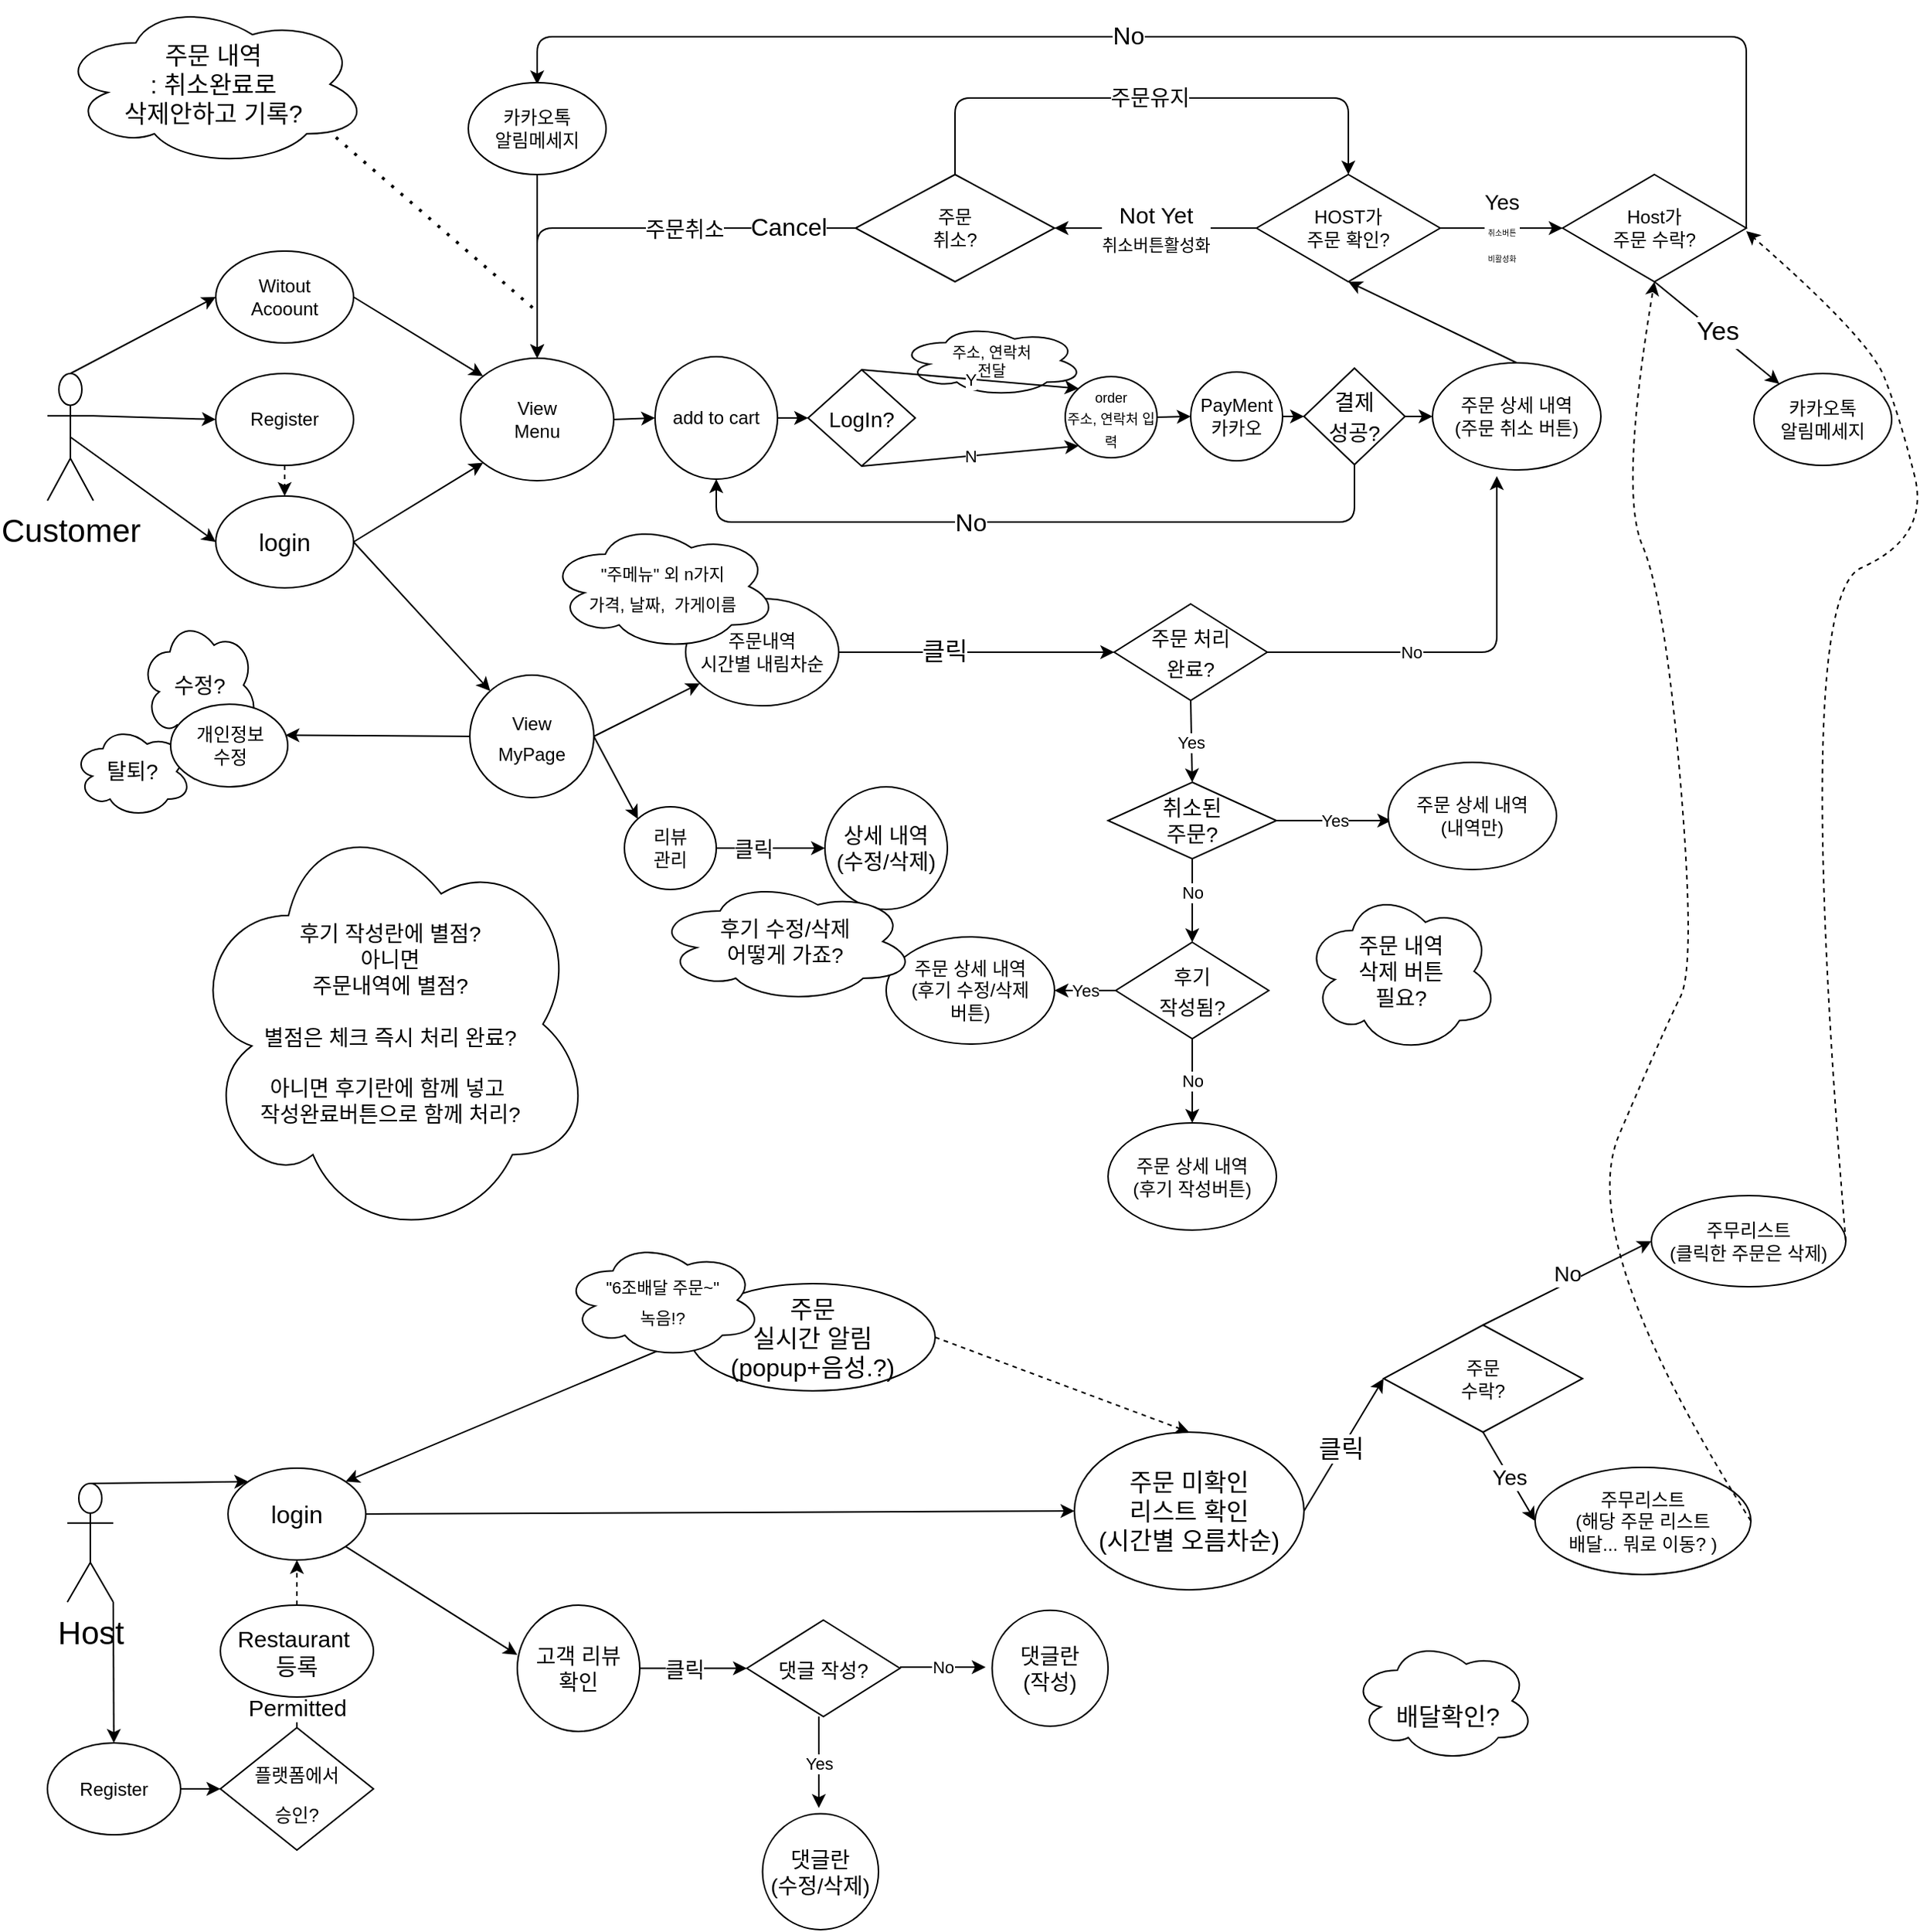 <mxfile version="13.6.2" type="github">
  <diagram id="C5RBs43oDa-KdzZeNtuy" name="Page-1">
    <mxGraphModel dx="4354" dy="1511" grid="1" gridSize="10" guides="1" tooltips="1" connect="1" arrows="1" fold="1" page="1" pageScale="1" pageWidth="827" pageHeight="1169" math="0" shadow="0">
      <root>
        <mxCell id="WIyWlLk6GJQsqaUBKTNV-0" />
        <mxCell id="WIyWlLk6GJQsqaUBKTNV-1" parent="WIyWlLk6GJQsqaUBKTNV-0" />
        <mxCell id="0xPtVrsPHyvr_ehAChtV-279" value="" style="ellipse;shape=cloud;whiteSpace=wrap;html=1;fontSize=14;" vertex="1" parent="WIyWlLk6GJQsqaUBKTNV-1">
          <mxGeometry x="-715" y="1080" width="120" height="80" as="geometry" />
        </mxCell>
        <mxCell id="0xPtVrsPHyvr_ehAChtV-256" value="후기 작성란에 별점?&lt;br&gt;아니면&lt;br&gt;&amp;nbsp;주문내역에&amp;nbsp;별점?&amp;nbsp;&lt;br&gt;&lt;br&gt;별점은 체크 즉시 처리 완료?&lt;br&gt;&lt;br&gt;아니면 후기란에 함께 넣고&amp;nbsp;&lt;br&gt;작성완료버튼으로 함께 처리?" style="ellipse;shape=cloud;whiteSpace=wrap;html=1;fontSize=14;" vertex="1" parent="WIyWlLk6GJQsqaUBKTNV-1">
          <mxGeometry x="-1476" y="536" width="266" height="284" as="geometry" />
        </mxCell>
        <mxCell id="0xPtVrsPHyvr_ehAChtV-255" value="&lt;font style=&quot;font-size: 14px&quot;&gt;수정?&lt;/font&gt;" style="ellipse;shape=cloud;whiteSpace=wrap;html=1;fontSize=10;" vertex="1" parent="WIyWlLk6GJQsqaUBKTNV-1">
          <mxGeometry x="-1506.25" y="413" width="77" height="87" as="geometry" />
        </mxCell>
        <mxCell id="0xPtVrsPHyvr_ehAChtV-254" value="&lt;font style=&quot;font-size: 14px&quot;&gt;탈퇴?&lt;/font&gt;" style="ellipse;shape=cloud;whiteSpace=wrap;html=1;fontSize=10;" vertex="1" parent="WIyWlLk6GJQsqaUBKTNV-1">
          <mxGeometry x="-1550" y="483" width="77" height="60" as="geometry" />
        </mxCell>
        <mxCell id="0xPtVrsPHyvr_ehAChtV-250" value="주소, 연락처&lt;br&gt;전달" style="ellipse;shape=cloud;whiteSpace=wrap;html=1;fontSize=10;" vertex="1" parent="WIyWlLk6GJQsqaUBKTNV-1">
          <mxGeometry x="-1010" y="221" width="120" height="47" as="geometry" />
        </mxCell>
        <mxCell id="0xPtVrsPHyvr_ehAChtV-33" value="&lt;font style=&quot;font-size: 12px&quot;&gt;View&lt;br&gt;Menu&lt;/font&gt;" style="ellipse;whiteSpace=wrap;html=1;" vertex="1" parent="WIyWlLk6GJQsqaUBKTNV-1">
          <mxGeometry x="-1297" y="243" width="100" height="80" as="geometry" />
        </mxCell>
        <mxCell id="0xPtVrsPHyvr_ehAChtV-4" value="&lt;font style=&quot;font-size: 21px&quot;&gt;Customer&lt;/font&gt;" style="shape=umlActor;verticalLabelPosition=bottom;verticalAlign=top;html=1;outlineConnect=0;" vertex="1" parent="WIyWlLk6GJQsqaUBKTNV-1">
          <mxGeometry x="-1567" y="253" width="30" height="83" as="geometry" />
        </mxCell>
        <mxCell id="0xPtVrsPHyvr_ehAChtV-17" value="Register" style="ellipse;whiteSpace=wrap;html=1;" vertex="1" parent="WIyWlLk6GJQsqaUBKTNV-1">
          <mxGeometry x="-1457" y="253" width="90" height="60" as="geometry" />
        </mxCell>
        <mxCell id="0xPtVrsPHyvr_ehAChtV-18" value="&lt;font size=&quot;3&quot;&gt;login&lt;/font&gt;" style="ellipse;whiteSpace=wrap;html=1;" vertex="1" parent="WIyWlLk6GJQsqaUBKTNV-1">
          <mxGeometry x="-1457" y="333" width="90" height="60" as="geometry" />
        </mxCell>
        <mxCell id="0xPtVrsPHyvr_ehAChtV-23" value="" style="endArrow=classic;html=1;exitX=1;exitY=0.333;exitDx=0;exitDy=0;exitPerimeter=0;entryX=0;entryY=0.5;entryDx=0;entryDy=0;" edge="1" parent="WIyWlLk6GJQsqaUBKTNV-1" source="0xPtVrsPHyvr_ehAChtV-4" target="0xPtVrsPHyvr_ehAChtV-17">
          <mxGeometry width="50" height="50" relative="1" as="geometry">
            <mxPoint x="-1537" y="253" as="sourcePoint" />
            <mxPoint x="-1527" y="253" as="targetPoint" />
          </mxGeometry>
        </mxCell>
        <mxCell id="0xPtVrsPHyvr_ehAChtV-28" value="" style="endArrow=classic;html=1;entryX=0;entryY=0.5;entryDx=0;entryDy=0;exitX=0.5;exitY=0.5;exitDx=0;exitDy=0;exitPerimeter=0;" edge="1" parent="WIyWlLk6GJQsqaUBKTNV-1" source="0xPtVrsPHyvr_ehAChtV-4" target="0xPtVrsPHyvr_ehAChtV-18">
          <mxGeometry width="50" height="50" relative="1" as="geometry">
            <mxPoint x="-1537" y="253" as="sourcePoint" />
            <mxPoint x="-1487" y="203" as="targetPoint" />
          </mxGeometry>
        </mxCell>
        <mxCell id="0xPtVrsPHyvr_ehAChtV-29" value="" style="endArrow=classic;html=1;entryX=0.5;entryY=0;entryDx=0;entryDy=0;exitX=0.5;exitY=1;exitDx=0;exitDy=0;dashed=1;" edge="1" parent="WIyWlLk6GJQsqaUBKTNV-1" source="0xPtVrsPHyvr_ehAChtV-17" target="0xPtVrsPHyvr_ehAChtV-18">
          <mxGeometry width="50" height="50" relative="1" as="geometry">
            <mxPoint x="-1497" y="303" as="sourcePoint" />
            <mxPoint x="-1447" y="253" as="targetPoint" />
          </mxGeometry>
        </mxCell>
        <mxCell id="0xPtVrsPHyvr_ehAChtV-31" value="" style="endArrow=classic;html=1;entryX=0;entryY=1;entryDx=0;entryDy=0;" edge="1" parent="WIyWlLk6GJQsqaUBKTNV-1" target="0xPtVrsPHyvr_ehAChtV-33">
          <mxGeometry width="50" height="50" relative="1" as="geometry">
            <mxPoint x="-1367" y="363" as="sourcePoint" />
            <mxPoint x="-1317" y="313" as="targetPoint" />
          </mxGeometry>
        </mxCell>
        <mxCell id="0xPtVrsPHyvr_ehAChtV-34" value="Witout&lt;br&gt;Acoount" style="ellipse;whiteSpace=wrap;html=1;" vertex="1" parent="WIyWlLk6GJQsqaUBKTNV-1">
          <mxGeometry x="-1457" y="173" width="90" height="60" as="geometry" />
        </mxCell>
        <mxCell id="0xPtVrsPHyvr_ehAChtV-35" value="" style="endArrow=classic;html=1;exitX=0.5;exitY=0;exitDx=0;exitDy=0;exitPerimeter=0;entryX=0;entryY=0.5;entryDx=0;entryDy=0;" edge="1" parent="WIyWlLk6GJQsqaUBKTNV-1" source="0xPtVrsPHyvr_ehAChtV-4" target="0xPtVrsPHyvr_ehAChtV-34">
          <mxGeometry width="50" height="50" relative="1" as="geometry">
            <mxPoint x="-1397" y="373" as="sourcePoint" />
            <mxPoint x="-1347" y="323" as="targetPoint" />
          </mxGeometry>
        </mxCell>
        <mxCell id="0xPtVrsPHyvr_ehAChtV-36" value="" style="endArrow=classic;html=1;exitX=1;exitY=0.5;exitDx=0;exitDy=0;entryX=0;entryY=0;entryDx=0;entryDy=0;" edge="1" parent="WIyWlLk6GJQsqaUBKTNV-1" source="0xPtVrsPHyvr_ehAChtV-34" target="0xPtVrsPHyvr_ehAChtV-33">
          <mxGeometry width="50" height="50" relative="1" as="geometry">
            <mxPoint x="-1357" y="213" as="sourcePoint" />
            <mxPoint x="-1307" y="163" as="targetPoint" />
          </mxGeometry>
        </mxCell>
        <mxCell id="0xPtVrsPHyvr_ehAChtV-39" value="add to cart" style="ellipse;whiteSpace=wrap;html=1;" vertex="1" parent="WIyWlLk6GJQsqaUBKTNV-1">
          <mxGeometry x="-1170" y="242" width="80" height="80" as="geometry" />
        </mxCell>
        <mxCell id="0xPtVrsPHyvr_ehAChtV-40" value="" style="endArrow=classic;html=1;entryX=0;entryY=0.5;entryDx=0;entryDy=0;" edge="1" parent="WIyWlLk6GJQsqaUBKTNV-1" target="0xPtVrsPHyvr_ehAChtV-41">
          <mxGeometry width="50" height="50" relative="1" as="geometry">
            <mxPoint x="-710" y="281" as="sourcePoint" />
            <mxPoint x="-657" y="286" as="targetPoint" />
          </mxGeometry>
        </mxCell>
        <mxCell id="0xPtVrsPHyvr_ehAChtV-41" value="주문 상세 내역&lt;br&gt;(주문 취소 버튼)" style="ellipse;whiteSpace=wrap;html=1;" vertex="1" parent="WIyWlLk6GJQsqaUBKTNV-1">
          <mxGeometry x="-662" y="246" width="110" height="70" as="geometry" />
        </mxCell>
        <mxCell id="0xPtVrsPHyvr_ehAChtV-43" value="HOST가&lt;br&gt;주문 확인?" style="rhombus;whiteSpace=wrap;html=1;" vertex="1" parent="WIyWlLk6GJQsqaUBKTNV-1">
          <mxGeometry x="-777" y="123" width="120" height="70" as="geometry" />
        </mxCell>
        <mxCell id="0xPtVrsPHyvr_ehAChtV-58" value="주문&lt;br&gt;취소?" style="rhombus;whiteSpace=wrap;html=1;" vertex="1" parent="WIyWlLk6GJQsqaUBKTNV-1">
          <mxGeometry x="-1039" y="123" width="130" height="70" as="geometry" />
        </mxCell>
        <mxCell id="0xPtVrsPHyvr_ehAChtV-60" value="" style="endArrow=classic;html=1;fontSize=15;entryX=0.5;entryY=0;entryDx=0;entryDy=0;edgeStyle=orthogonalEdgeStyle;exitX=0;exitY=0.5;exitDx=0;exitDy=0;" edge="1" parent="WIyWlLk6GJQsqaUBKTNV-1" source="0xPtVrsPHyvr_ehAChtV-58" target="0xPtVrsPHyvr_ehAChtV-33">
          <mxGeometry relative="1" as="geometry">
            <mxPoint x="-1047" y="158" as="sourcePoint" />
            <mxPoint x="-1167" y="320.32" as="targetPoint" />
            <Array as="points">
              <mxPoint x="-1247" y="158" />
            </Array>
          </mxGeometry>
        </mxCell>
        <mxCell id="0xPtVrsPHyvr_ehAChtV-61" value="&lt;font style=&quot;font-size: 14px&quot;&gt;주문취소&lt;/font&gt;" style="edgeLabel;resizable=0;html=1;align=center;verticalAlign=middle;fontSize=15;" connectable="0" vertex="1" parent="0xPtVrsPHyvr_ehAChtV-60">
          <mxGeometry relative="1" as="geometry">
            <mxPoint x="33.94" as="offset" />
          </mxGeometry>
        </mxCell>
        <mxCell id="0xPtVrsPHyvr_ehAChtV-146" value="Cancel" style="edgeLabel;html=1;align=center;verticalAlign=middle;resizable=0;points=[];fontSize=16;" vertex="1" connectable="0" parent="0xPtVrsPHyvr_ehAChtV-60">
          <mxGeometry x="-0.701" y="3" relative="1" as="geometry">
            <mxPoint y="-4" as="offset" />
          </mxGeometry>
        </mxCell>
        <mxCell id="0xPtVrsPHyvr_ehAChtV-70" value="Not Yet&lt;br&gt;&lt;font style=&quot;font-size: 11px&quot;&gt;취소버튼활성화&lt;/font&gt;" style="endArrow=classic;html=1;fontSize=15;exitX=0;exitY=0.5;exitDx=0;exitDy=0;" edge="1" parent="WIyWlLk6GJQsqaUBKTNV-1" source="0xPtVrsPHyvr_ehAChtV-43" target="0xPtVrsPHyvr_ehAChtV-58">
          <mxGeometry relative="1" as="geometry">
            <mxPoint x="-817" y="406" as="sourcePoint" />
            <mxPoint x="-717" y="406" as="targetPoint" />
          </mxGeometry>
        </mxCell>
        <mxCell id="0xPtVrsPHyvr_ehAChtV-73" value="Host&lt;br&gt;" style="shape=umlActor;verticalLabelPosition=bottom;verticalAlign=top;html=1;outlineConnect=0;fontSize=21;" vertex="1" parent="WIyWlLk6GJQsqaUBKTNV-1">
          <mxGeometry x="-1554" y="978" width="30" height="77.5" as="geometry" />
        </mxCell>
        <mxCell id="0xPtVrsPHyvr_ehAChtV-76" value="Register" style="ellipse;whiteSpace=wrap;html=1;" vertex="1" parent="WIyWlLk6GJQsqaUBKTNV-1">
          <mxGeometry x="-1567" y="1147.5" width="87" height="60" as="geometry" />
        </mxCell>
        <mxCell id="0xPtVrsPHyvr_ehAChtV-77" value="&lt;font size=&quot;3&quot;&gt;login&lt;/font&gt;" style="ellipse;whiteSpace=wrap;html=1;" vertex="1" parent="WIyWlLk6GJQsqaUBKTNV-1">
          <mxGeometry x="-1449" y="968" width="90" height="60" as="geometry" />
        </mxCell>
        <mxCell id="0xPtVrsPHyvr_ehAChtV-79" value="" style="endArrow=classic;html=1;fontSize=21;exitX=1;exitY=1;exitDx=0;exitDy=0;exitPerimeter=0;" edge="1" parent="WIyWlLk6GJQsqaUBKTNV-1" source="0xPtVrsPHyvr_ehAChtV-73" target="0xPtVrsPHyvr_ehAChtV-76">
          <mxGeometry width="50" height="50" relative="1" as="geometry">
            <mxPoint x="-1552" y="1047.5" as="sourcePoint" />
            <mxPoint x="-1464" y="930.5" as="targetPoint" />
          </mxGeometry>
        </mxCell>
        <mxCell id="0xPtVrsPHyvr_ehAChtV-82" value="&lt;font style=&quot;font-size: 12px&quot;&gt;플랫폼에서&lt;br&gt;승인?&lt;/font&gt;" style="rhombus;whiteSpace=wrap;html=1;fontSize=21;" vertex="1" parent="WIyWlLk6GJQsqaUBKTNV-1">
          <mxGeometry x="-1454" y="1137.5" width="100" height="80" as="geometry" />
        </mxCell>
        <mxCell id="0xPtVrsPHyvr_ehAChtV-83" value="" style="endArrow=classic;html=1;fontSize=21;exitX=1;exitY=0.5;exitDx=0;exitDy=0;entryX=0;entryY=0.5;entryDx=0;entryDy=0;" edge="1" parent="WIyWlLk6GJQsqaUBKTNV-1" source="0xPtVrsPHyvr_ehAChtV-76" target="0xPtVrsPHyvr_ehAChtV-82">
          <mxGeometry width="50" height="50" relative="1" as="geometry">
            <mxPoint x="-924" y="1150.5" as="sourcePoint" />
            <mxPoint x="-874" y="1100.5" as="targetPoint" />
          </mxGeometry>
        </mxCell>
        <mxCell id="0xPtVrsPHyvr_ehAChtV-89" value="" style="endArrow=classic;html=1;fontSize=21;exitX=0.5;exitY=0;exitDx=0;exitDy=0;entryX=0.5;entryY=1;entryDx=0;entryDy=0;" edge="1" parent="WIyWlLk6GJQsqaUBKTNV-1" source="0xPtVrsPHyvr_ehAChtV-82" target="0xPtVrsPHyvr_ehAChtV-91">
          <mxGeometry relative="1" as="geometry">
            <mxPoint x="-944" y="1120.5" as="sourcePoint" />
            <mxPoint x="-464" y="970.5" as="targetPoint" />
          </mxGeometry>
        </mxCell>
        <mxCell id="0xPtVrsPHyvr_ehAChtV-90" value="Permitted" style="edgeLabel;resizable=0;html=1;align=center;verticalAlign=middle;fontSize=15;" connectable="0" vertex="1" parent="0xPtVrsPHyvr_ehAChtV-89">
          <mxGeometry relative="1" as="geometry">
            <mxPoint y="-4" as="offset" />
          </mxGeometry>
        </mxCell>
        <mxCell id="0xPtVrsPHyvr_ehAChtV-91" value="Restaurant&amp;nbsp;&lt;br&gt;등록" style="ellipse;whiteSpace=wrap;html=1;fontSize=15;" vertex="1" parent="WIyWlLk6GJQsqaUBKTNV-1">
          <mxGeometry x="-1454" y="1057.5" width="100" height="60" as="geometry" />
        </mxCell>
        <mxCell id="0xPtVrsPHyvr_ehAChtV-92" value="" style="endArrow=classic;html=1;fontSize=15;exitX=0.5;exitY=0;exitDx=0;exitDy=0;exitPerimeter=0;entryX=0;entryY=0;entryDx=0;entryDy=0;" edge="1" parent="WIyWlLk6GJQsqaUBKTNV-1" source="0xPtVrsPHyvr_ehAChtV-73" target="0xPtVrsPHyvr_ehAChtV-77">
          <mxGeometry width="50" height="50" relative="1" as="geometry">
            <mxPoint x="-924" y="1130.5" as="sourcePoint" />
            <mxPoint x="-424" y="1085.5" as="targetPoint" />
          </mxGeometry>
        </mxCell>
        <mxCell id="0xPtVrsPHyvr_ehAChtV-97" value="" style="endArrow=classic;html=1;exitX=0.5;exitY=0;exitDx=0;exitDy=0;dashed=1;" edge="1" parent="WIyWlLk6GJQsqaUBKTNV-1" source="0xPtVrsPHyvr_ehAChtV-91" target="0xPtVrsPHyvr_ehAChtV-77">
          <mxGeometry width="50" height="50" relative="1" as="geometry">
            <mxPoint x="-1440" y="1070.5" as="sourcePoint" />
            <mxPoint x="-1440" y="1090.5" as="targetPoint" />
          </mxGeometry>
        </mxCell>
        <mxCell id="0xPtVrsPHyvr_ehAChtV-101" value="" style="endArrow=classic;html=1;exitX=0.5;exitY=0;exitDx=0;exitDy=0;entryX=0.5;entryY=1;entryDx=0;entryDy=0;" edge="1" parent="WIyWlLk6GJQsqaUBKTNV-1" source="0xPtVrsPHyvr_ehAChtV-41" target="0xPtVrsPHyvr_ehAChtV-43">
          <mxGeometry width="50" height="50" relative="1" as="geometry">
            <mxPoint x="-797.0" y="296" as="sourcePoint" />
            <mxPoint x="-757.0" y="296" as="targetPoint" />
          </mxGeometry>
        </mxCell>
        <mxCell id="0xPtVrsPHyvr_ehAChtV-104" value="" style="endArrow=classic;html=1;fontSize=15;exitX=1;exitY=0.5;exitDx=0;exitDy=0;entryX=0;entryY=0.5;entryDx=0;entryDy=0;" edge="1" parent="WIyWlLk6GJQsqaUBKTNV-1" source="0xPtVrsPHyvr_ehAChtV-33" target="0xPtVrsPHyvr_ehAChtV-39">
          <mxGeometry relative="1" as="geometry">
            <mxPoint x="-887" y="213" as="sourcePoint" />
            <mxPoint x="-1155" y="283" as="targetPoint" />
          </mxGeometry>
        </mxCell>
        <mxCell id="0xPtVrsPHyvr_ehAChtV-113" value="Yes&lt;br&gt;&lt;font style=&quot;font-size: 5px&quot;&gt;&lt;font style=&quot;font-size: 5px&quot;&gt;취소버튼 &lt;br&gt;비활성화&lt;/font&gt;&lt;/font&gt;" style="endArrow=classic;html=1;fontSize=14;exitX=1;exitY=0.5;exitDx=0;exitDy=0;entryX=0;entryY=0.5;entryDx=0;entryDy=0;" edge="1" parent="WIyWlLk6GJQsqaUBKTNV-1" source="0xPtVrsPHyvr_ehAChtV-43" target="0xPtVrsPHyvr_ehAChtV-115">
          <mxGeometry relative="1" as="geometry">
            <mxPoint x="-657" y="170" as="sourcePoint" />
            <mxPoint x="-577" y="170" as="targetPoint" />
            <Array as="points" />
            <mxPoint as="offset" />
          </mxGeometry>
        </mxCell>
        <mxCell id="0xPtVrsPHyvr_ehAChtV-115" value="Host가&lt;br&gt;주문 수락?" style="rhombus;whiteSpace=wrap;html=1;" vertex="1" parent="WIyWlLk6GJQsqaUBKTNV-1">
          <mxGeometry x="-577" y="123" width="120" height="70" as="geometry" />
        </mxCell>
        <mxCell id="0xPtVrsPHyvr_ehAChtV-116" value="" style="endArrow=classic;html=1;fontSize=15;edgeStyle=orthogonalEdgeStyle;entryX=0.5;entryY=0;entryDx=0;entryDy=0;exitX=0.5;exitY=0;exitDx=0;exitDy=0;" edge="1" parent="WIyWlLk6GJQsqaUBKTNV-1" source="0xPtVrsPHyvr_ehAChtV-58" target="0xPtVrsPHyvr_ehAChtV-43">
          <mxGeometry relative="1" as="geometry">
            <mxPoint x="-974" y="103" as="sourcePoint" />
            <mxPoint x="-817" y="53" as="targetPoint" />
            <Array as="points">
              <mxPoint x="-974" y="73" />
              <mxPoint x="-717" y="73" />
            </Array>
          </mxGeometry>
        </mxCell>
        <mxCell id="0xPtVrsPHyvr_ehAChtV-117" value="주문유지" style="edgeLabel;resizable=0;html=1;align=center;verticalAlign=middle;fontSize=14;" connectable="0" vertex="1" parent="0xPtVrsPHyvr_ehAChtV-116">
          <mxGeometry relative="1" as="geometry">
            <mxPoint x="-1.88" as="offset" />
          </mxGeometry>
        </mxCell>
        <mxCell id="0xPtVrsPHyvr_ehAChtV-123" value="" style="endArrow=classic;html=1;fontSize=14;exitX=0.5;exitY=1;exitDx=0;exitDy=0;" edge="1" parent="WIyWlLk6GJQsqaUBKTNV-1" source="0xPtVrsPHyvr_ehAChtV-115" target="0xPtVrsPHyvr_ehAChtV-125">
          <mxGeometry relative="1" as="geometry">
            <mxPoint x="-937" y="353" as="sourcePoint" />
            <mxPoint x="-517" y="273" as="targetPoint" />
          </mxGeometry>
        </mxCell>
        <mxCell id="0xPtVrsPHyvr_ehAChtV-124" value="Yes" style="edgeLabel;resizable=0;html=1;align=center;verticalAlign=middle;fontSize=17;" connectable="0" vertex="1" parent="0xPtVrsPHyvr_ehAChtV-123">
          <mxGeometry relative="1" as="geometry" />
        </mxCell>
        <mxCell id="0xPtVrsPHyvr_ehAChtV-125" value="카카오톡 &lt;br&gt;알림메세지" style="ellipse;whiteSpace=wrap;html=1;" vertex="1" parent="WIyWlLk6GJQsqaUBKTNV-1">
          <mxGeometry x="-452" y="253" width="90" height="60" as="geometry" />
        </mxCell>
        <mxCell id="0xPtVrsPHyvr_ehAChtV-127" value="" style="endArrow=classic;html=1;fontSize=14;exitX=1;exitY=0.5;exitDx=0;exitDy=0;edgeStyle=orthogonalEdgeStyle;" edge="1" parent="WIyWlLk6GJQsqaUBKTNV-1" source="0xPtVrsPHyvr_ehAChtV-115">
          <mxGeometry width="50" height="50" relative="1" as="geometry">
            <mxPoint x="-937" y="323" as="sourcePoint" />
            <mxPoint x="-1247.0" y="64.081" as="targetPoint" />
            <Array as="points">
              <mxPoint x="-457" y="33" />
              <mxPoint x="-1247" y="33" />
            </Array>
          </mxGeometry>
        </mxCell>
        <mxCell id="0xPtVrsPHyvr_ehAChtV-130" value="No" style="edgeLabel;html=1;align=center;verticalAlign=middle;resizable=0;points=[];fontSize=16;rotation=0;" vertex="1" connectable="0" parent="0xPtVrsPHyvr_ehAChtV-127">
          <mxGeometry x="-0.114" y="2" relative="1" as="geometry">
            <mxPoint x="-110.43" y="-3" as="offset" />
          </mxGeometry>
        </mxCell>
        <mxCell id="0xPtVrsPHyvr_ehAChtV-132" value="" style="endArrow=classic;html=1;fontSize=15;exitX=0.5;exitY=1;exitDx=0;exitDy=0;entryX=0.5;entryY=0;entryDx=0;entryDy=0;" edge="1" parent="WIyWlLk6GJQsqaUBKTNV-1" source="0xPtVrsPHyvr_ehAChtV-133" target="0xPtVrsPHyvr_ehAChtV-33">
          <mxGeometry width="50" height="50" relative="1" as="geometry">
            <mxPoint x="-1243.0" y="108.41" as="sourcePoint" />
            <mxPoint x="-957" y="403" as="targetPoint" />
          </mxGeometry>
        </mxCell>
        <mxCell id="0xPtVrsPHyvr_ehAChtV-133" value="카카오톡 &lt;br&gt;알림메세지" style="ellipse;whiteSpace=wrap;html=1;" vertex="1" parent="WIyWlLk6GJQsqaUBKTNV-1">
          <mxGeometry x="-1292" y="63" width="90" height="60" as="geometry" />
        </mxCell>
        <mxCell id="0xPtVrsPHyvr_ehAChtV-134" value="" style="endArrow=classic;html=1;fontSize=15;exitX=1;exitY=0.5;exitDx=0;exitDy=0;entryX=0;entryY=0.5;entryDx=0;entryDy=0;" edge="1" parent="WIyWlLk6GJQsqaUBKTNV-1" source="0xPtVrsPHyvr_ehAChtV-77" target="0xPtVrsPHyvr_ehAChtV-139">
          <mxGeometry width="50" height="50" relative="1" as="geometry">
            <mxPoint x="-934" y="900.5" as="sourcePoint" />
            <mxPoint x="-654" y="1017.5" as="targetPoint" />
          </mxGeometry>
        </mxCell>
        <mxCell id="0xPtVrsPHyvr_ehAChtV-137" value="" style="endArrow=classic;html=1;fontSize=16;exitX=1;exitY=1;exitDx=0;exitDy=0;" edge="1" parent="WIyWlLk6GJQsqaUBKTNV-1" source="0xPtVrsPHyvr_ehAChtV-77">
          <mxGeometry width="50" height="50" relative="1" as="geometry">
            <mxPoint x="-514" y="1097.5" as="sourcePoint" />
            <mxPoint x="-1260" y="1090" as="targetPoint" />
          </mxGeometry>
        </mxCell>
        <mxCell id="0xPtVrsPHyvr_ehAChtV-139" value="주문 미확인 &lt;br&gt;리스트 확인&lt;br&gt;(시간별 오름차순)" style="ellipse;whiteSpace=wrap;html=1;fontSize=16;" vertex="1" parent="WIyWlLk6GJQsqaUBKTNV-1">
          <mxGeometry x="-896" y="944.5" width="150" height="103" as="geometry" />
        </mxCell>
        <mxCell id="0xPtVrsPHyvr_ehAChtV-140" value="주문&lt;br&gt;실시간 알림&lt;br&gt;(popup+음성.?)" style="ellipse;whiteSpace=wrap;html=1;fontSize=16;" vertex="1" parent="WIyWlLk6GJQsqaUBKTNV-1">
          <mxGeometry x="-1147" y="847.5" width="160" height="70" as="geometry" />
        </mxCell>
        <mxCell id="0xPtVrsPHyvr_ehAChtV-141" value="" style="endArrow=classic;html=1;fontSize=16;exitX=0;exitY=0.5;exitDx=0;exitDy=0;entryX=1;entryY=0;entryDx=0;entryDy=0;" edge="1" parent="WIyWlLk6GJQsqaUBKTNV-1" source="0xPtVrsPHyvr_ehAChtV-140" target="0xPtVrsPHyvr_ehAChtV-77">
          <mxGeometry width="50" height="50" relative="1" as="geometry">
            <mxPoint x="-934" y="937.5" as="sourcePoint" />
            <mxPoint x="-884" y="887.5" as="targetPoint" />
          </mxGeometry>
        </mxCell>
        <mxCell id="0xPtVrsPHyvr_ehAChtV-144" value="" style="endArrow=classic;html=1;fontSize=16;entryX=0.5;entryY=0;entryDx=0;entryDy=0;exitX=1;exitY=0.5;exitDx=0;exitDy=0;dashed=1;" edge="1" parent="WIyWlLk6GJQsqaUBKTNV-1" source="0xPtVrsPHyvr_ehAChtV-140" target="0xPtVrsPHyvr_ehAChtV-139">
          <mxGeometry width="50" height="50" relative="1" as="geometry">
            <mxPoint x="-934" y="877.5" as="sourcePoint" />
            <mxPoint x="-884" y="827.5" as="targetPoint" />
          </mxGeometry>
        </mxCell>
        <mxCell id="0xPtVrsPHyvr_ehAChtV-160" value="주문&lt;br&gt;수락?" style="rhombus;whiteSpace=wrap;html=1;" vertex="1" parent="WIyWlLk6GJQsqaUBKTNV-1">
          <mxGeometry x="-694" y="874.5" width="130" height="70" as="geometry" />
        </mxCell>
        <mxCell id="0xPtVrsPHyvr_ehAChtV-161" value="" style="endArrow=classic;html=1;fontSize=16;exitX=1;exitY=0.5;exitDx=0;exitDy=0;entryX=0;entryY=0.5;entryDx=0;entryDy=0;" edge="1" parent="WIyWlLk6GJQsqaUBKTNV-1" source="0xPtVrsPHyvr_ehAChtV-139" target="0xPtVrsPHyvr_ehAChtV-160">
          <mxGeometry width="50" height="50" relative="1" as="geometry">
            <mxPoint x="-944" y="757.5" as="sourcePoint" />
            <mxPoint x="-894" y="707.5" as="targetPoint" />
          </mxGeometry>
        </mxCell>
        <mxCell id="0xPtVrsPHyvr_ehAChtV-162" value="클릭" style="edgeLabel;html=1;align=center;verticalAlign=middle;resizable=0;points=[];fontSize=16;" vertex="1" connectable="0" parent="0xPtVrsPHyvr_ehAChtV-161">
          <mxGeometry x="-0.382" y="-1" relative="1" as="geometry">
            <mxPoint x="7.42" y="-15.58" as="offset" />
          </mxGeometry>
        </mxCell>
        <mxCell id="0xPtVrsPHyvr_ehAChtV-165" value="" style="endArrow=classic;html=1;fontSize=15;exitX=0.5;exitY=1;exitDx=0;exitDy=0;entryX=0;entryY=0.5;entryDx=0;entryDy=0;" edge="1" parent="WIyWlLk6GJQsqaUBKTNV-1" source="0xPtVrsPHyvr_ehAChtV-160" target="0xPtVrsPHyvr_ehAChtV-170">
          <mxGeometry relative="1" as="geometry">
            <mxPoint x="-604" y="876.5" as="sourcePoint" />
            <mxPoint x="-524" y="797.5" as="targetPoint" />
          </mxGeometry>
        </mxCell>
        <mxCell id="0xPtVrsPHyvr_ehAChtV-166" value="Yes" style="edgeLabel;resizable=0;html=1;align=center;verticalAlign=middle;fontSize=14;" connectable="0" vertex="1" parent="0xPtVrsPHyvr_ehAChtV-165">
          <mxGeometry relative="1" as="geometry" />
        </mxCell>
        <mxCell id="0xPtVrsPHyvr_ehAChtV-167" value="" style="endArrow=classic;html=1;fontSize=15;exitX=0.5;exitY=0;exitDx=0;exitDy=0;entryX=0;entryY=0.5;entryDx=0;entryDy=0;" edge="1" parent="WIyWlLk6GJQsqaUBKTNV-1" source="0xPtVrsPHyvr_ehAChtV-160" target="0xPtVrsPHyvr_ehAChtV-169">
          <mxGeometry relative="1" as="geometry">
            <mxPoint x="-560.5" y="908.79" as="sourcePoint" />
            <mxPoint x="-447.5" y="908.79" as="targetPoint" />
          </mxGeometry>
        </mxCell>
        <mxCell id="0xPtVrsPHyvr_ehAChtV-168" value="No" style="edgeLabel;resizable=0;html=1;align=center;verticalAlign=middle;fontSize=14;" connectable="0" vertex="1" parent="0xPtVrsPHyvr_ehAChtV-167">
          <mxGeometry relative="1" as="geometry">
            <mxPoint y="-6" as="offset" />
          </mxGeometry>
        </mxCell>
        <mxCell id="0xPtVrsPHyvr_ehAChtV-169" value="주무리스트&lt;br&gt;(클릭한 주문은 삭제)" style="ellipse;whiteSpace=wrap;html=1;" vertex="1" parent="WIyWlLk6GJQsqaUBKTNV-1">
          <mxGeometry x="-519" y="790" width="127" height="59.5" as="geometry" />
        </mxCell>
        <mxCell id="0xPtVrsPHyvr_ehAChtV-170" value="&lt;span&gt;주무리스트&lt;/span&gt;&lt;br&gt;&lt;span&gt;(해당 주문 리스트&lt;br&gt;배달... 뭐로 이동? )&lt;/span&gt;" style="ellipse;whiteSpace=wrap;html=1;" vertex="1" parent="WIyWlLk6GJQsqaUBKTNV-1">
          <mxGeometry x="-595" y="967.5" width="141" height="70" as="geometry" />
        </mxCell>
        <mxCell id="0xPtVrsPHyvr_ehAChtV-172" value="" style="curved=1;endArrow=classic;html=1;dashed=1;fontSize=16;exitX=1;exitY=0.5;exitDx=0;exitDy=0;entryX=0.5;entryY=1;entryDx=0;entryDy=0;" edge="1" parent="WIyWlLk6GJQsqaUBKTNV-1" source="0xPtVrsPHyvr_ehAChtV-170" target="0xPtVrsPHyvr_ehAChtV-115">
          <mxGeometry width="50" height="50" relative="1" as="geometry">
            <mxPoint x="-717.0" y="600" as="sourcePoint" />
            <mxPoint x="-524" y="280" as="targetPoint" />
            <Array as="points">
              <mxPoint x="-570" y="820" />
              <mxPoint x="-510" y="680" />
              <mxPoint x="-490" y="640" />
              <mxPoint x="-510" y="400" />
              <mxPoint x="-540" y="330" />
            </Array>
          </mxGeometry>
        </mxCell>
        <mxCell id="0xPtVrsPHyvr_ehAChtV-173" value="" style="curved=1;endArrow=classic;html=1;dashed=1;fontSize=16;exitX=1;exitY=0.5;exitDx=0;exitDy=0;" edge="1" parent="WIyWlLk6GJQsqaUBKTNV-1" source="0xPtVrsPHyvr_ehAChtV-169">
          <mxGeometry width="50" height="50" relative="1" as="geometry">
            <mxPoint x="-444.574" y="431.716" as="sourcePoint" />
            <mxPoint x="-457" y="160" as="targetPoint" />
            <Array as="points">
              <mxPoint x="-427" y="400" />
              <mxPoint x="-337" y="360" />
              <mxPoint x="-357" y="280" />
              <mxPoint x="-377" y="230" />
            </Array>
          </mxGeometry>
        </mxCell>
        <mxCell id="0xPtVrsPHyvr_ehAChtV-175" value="배달확인?" style="text;html=1;strokeColor=none;fillColor=none;align=center;verticalAlign=middle;whiteSpace=wrap;rounded=0;fontSize=16;" vertex="1" parent="WIyWlLk6GJQsqaUBKTNV-1">
          <mxGeometry x="-727" y="1120" width="150" height="20" as="geometry" />
        </mxCell>
        <mxCell id="0xPtVrsPHyvr_ehAChtV-177" value="" style="endArrow=classic;html=1;fontSize=16;exitX=1;exitY=0.5;exitDx=0;exitDy=0;" edge="1" parent="WIyWlLk6GJQsqaUBKTNV-1" source="0xPtVrsPHyvr_ehAChtV-18" target="0xPtVrsPHyvr_ehAChtV-182">
          <mxGeometry width="50" height="50" relative="1" as="geometry">
            <mxPoint x="-987" y="390" as="sourcePoint" />
            <mxPoint x="-1292" y="420" as="targetPoint" />
          </mxGeometry>
        </mxCell>
        <mxCell id="0xPtVrsPHyvr_ehAChtV-182" value="&lt;font style=&quot;font-size: 12px&quot;&gt;View&lt;br&gt;MyPage&lt;/font&gt;" style="ellipse;whiteSpace=wrap;html=1;fontSize=16;" vertex="1" parent="WIyWlLk6GJQsqaUBKTNV-1">
          <mxGeometry x="-1291" y="450" width="81" height="80" as="geometry" />
        </mxCell>
        <mxCell id="0xPtVrsPHyvr_ehAChtV-185" value="" style="endArrow=classic;html=1;fontSize=16;exitX=1;exitY=0.5;exitDx=0;exitDy=0;" edge="1" parent="WIyWlLk6GJQsqaUBKTNV-1" source="0xPtVrsPHyvr_ehAChtV-182" target="0xPtVrsPHyvr_ehAChtV-186">
          <mxGeometry width="50" height="50" relative="1" as="geometry">
            <mxPoint x="-930" y="350" as="sourcePoint" />
            <mxPoint x="-1140" y="390" as="targetPoint" />
          </mxGeometry>
        </mxCell>
        <mxCell id="0xPtVrsPHyvr_ehAChtV-202" style="edgeStyle=orthogonalEdgeStyle;rounded=0;orthogonalLoop=1;jettySize=auto;html=1;entryX=0;entryY=0.5;entryDx=0;entryDy=0;fontSize=16;" edge="1" parent="WIyWlLk6GJQsqaUBKTNV-1" source="0xPtVrsPHyvr_ehAChtV-186" target="0xPtVrsPHyvr_ehAChtV-200">
          <mxGeometry relative="1" as="geometry">
            <mxPoint x="-940" y="435.0" as="sourcePoint" />
            <Array as="points" />
          </mxGeometry>
        </mxCell>
        <mxCell id="0xPtVrsPHyvr_ehAChtV-207" value="클릭" style="edgeLabel;html=1;align=center;verticalAlign=middle;resizable=0;points=[];fontSize=16;" vertex="1" connectable="0" parent="0xPtVrsPHyvr_ehAChtV-202">
          <mxGeometry x="-0.27" y="1" relative="1" as="geometry">
            <mxPoint x="3.33" as="offset" />
          </mxGeometry>
        </mxCell>
        <mxCell id="0xPtVrsPHyvr_ehAChtV-186" value="주문내역&lt;br&gt;시간별 내림차순" style="ellipse;whiteSpace=wrap;html=1;" vertex="1" parent="WIyWlLk6GJQsqaUBKTNV-1">
          <mxGeometry x="-1150" y="400" width="100" height="70" as="geometry" />
        </mxCell>
        <mxCell id="0xPtVrsPHyvr_ehAChtV-191" value="&lt;font style=&quot;font-size: 14px&quot;&gt;결제&lt;br&gt;성공?&lt;/font&gt;" style="rhombus;whiteSpace=wrap;html=1;fontSize=16;" vertex="1" parent="WIyWlLk6GJQsqaUBKTNV-1">
          <mxGeometry x="-746" y="249.5" width="66" height="63" as="geometry" />
        </mxCell>
        <mxCell id="0xPtVrsPHyvr_ehAChtV-192" value="PayMent&lt;br&gt;카카오" style="ellipse;whiteSpace=wrap;html=1;" vertex="1" parent="WIyWlLk6GJQsqaUBKTNV-1">
          <mxGeometry x="-820" y="252" width="60" height="58" as="geometry" />
        </mxCell>
        <mxCell id="0xPtVrsPHyvr_ehAChtV-196" value="" style="endArrow=classic;html=1;fontSize=16;exitX=1;exitY=0.5;exitDx=0;exitDy=0;entryX=0;entryY=0.5;entryDx=0;entryDy=0;" edge="1" parent="WIyWlLk6GJQsqaUBKTNV-1" source="0xPtVrsPHyvr_ehAChtV-245" target="0xPtVrsPHyvr_ehAChtV-192">
          <mxGeometry width="50" height="50" relative="1" as="geometry">
            <mxPoint x="-930" y="350" as="sourcePoint" />
            <mxPoint x="-880" y="300" as="targetPoint" />
          </mxGeometry>
        </mxCell>
        <mxCell id="0xPtVrsPHyvr_ehAChtV-197" value="" style="endArrow=classic;html=1;fontSize=16;exitX=1;exitY=0.5;exitDx=0;exitDy=0;entryX=0;entryY=0.5;entryDx=0;entryDy=0;" edge="1" parent="WIyWlLk6GJQsqaUBKTNV-1" source="0xPtVrsPHyvr_ehAChtV-192" target="0xPtVrsPHyvr_ehAChtV-191">
          <mxGeometry width="50" height="50" relative="1" as="geometry">
            <mxPoint x="-820" y="350" as="sourcePoint" />
            <mxPoint x="-770" y="300" as="targetPoint" />
          </mxGeometry>
        </mxCell>
        <mxCell id="0xPtVrsPHyvr_ehAChtV-198" value="" style="endArrow=classic;html=1;fontSize=16;exitX=0.5;exitY=1;exitDx=0;exitDy=0;entryX=0.5;entryY=1;entryDx=0;entryDy=0;" edge="1" parent="WIyWlLk6GJQsqaUBKTNV-1" source="0xPtVrsPHyvr_ehAChtV-191" target="0xPtVrsPHyvr_ehAChtV-39">
          <mxGeometry width="50" height="50" relative="1" as="geometry">
            <mxPoint x="-930" y="340" as="sourcePoint" />
            <mxPoint x="-960" y="420" as="targetPoint" />
            <Array as="points">
              <mxPoint x="-713" y="350" />
              <mxPoint x="-860" y="350" />
              <mxPoint x="-1130" y="350" />
            </Array>
          </mxGeometry>
        </mxCell>
        <mxCell id="0xPtVrsPHyvr_ehAChtV-199" value="No" style="edgeLabel;html=1;align=center;verticalAlign=middle;resizable=0;points=[];fontSize=16;" vertex="1" connectable="0" parent="0xPtVrsPHyvr_ehAChtV-198">
          <mxGeometry x="0.25" y="4" relative="1" as="geometry">
            <mxPoint x="13" y="-4" as="offset" />
          </mxGeometry>
        </mxCell>
        <mxCell id="0xPtVrsPHyvr_ehAChtV-200" value="&lt;span style=&quot;font-size: 13px&quot;&gt;주문 처리 &lt;br&gt;완료?&lt;/span&gt;" style="rhombus;whiteSpace=wrap;html=1;fontSize=16;" vertex="1" parent="WIyWlLk6GJQsqaUBKTNV-1">
          <mxGeometry x="-870" y="403.5" width="100" height="63" as="geometry" />
        </mxCell>
        <mxCell id="0xPtVrsPHyvr_ehAChtV-209" value="" style="endArrow=classic;html=1;fontSize=16;exitX=1;exitY=0.5;exitDx=0;exitDy=0;" edge="1" parent="WIyWlLk6GJQsqaUBKTNV-1" source="0xPtVrsPHyvr_ehAChtV-200">
          <mxGeometry relative="1" as="geometry">
            <mxPoint x="-890" y="530" as="sourcePoint" />
            <mxPoint x="-620" y="320" as="targetPoint" />
            <Array as="points">
              <mxPoint x="-620" y="435" />
            </Array>
          </mxGeometry>
        </mxCell>
        <mxCell id="0xPtVrsPHyvr_ehAChtV-210" value="No" style="edgeLabel;resizable=0;html=1;align=center;verticalAlign=middle;" connectable="0" vertex="1" parent="0xPtVrsPHyvr_ehAChtV-209">
          <mxGeometry relative="1" as="geometry">
            <mxPoint x="-39.14" as="offset" />
          </mxGeometry>
        </mxCell>
        <mxCell id="0xPtVrsPHyvr_ehAChtV-211" value="" style="endArrow=classic;html=1;fontSize=16;entryX=0.5;entryY=0;entryDx=0;entryDy=0;exitX=0.5;exitY=1;exitDx=0;exitDy=0;" edge="1" parent="WIyWlLk6GJQsqaUBKTNV-1" source="0xPtVrsPHyvr_ehAChtV-200" target="0xPtVrsPHyvr_ehAChtV-234">
          <mxGeometry relative="1" as="geometry">
            <mxPoint x="-825" y="470" as="sourcePoint" />
            <mxPoint x="-825" y="520" as="targetPoint" />
          </mxGeometry>
        </mxCell>
        <mxCell id="0xPtVrsPHyvr_ehAChtV-212" value="Yes" style="edgeLabel;resizable=0;html=1;align=center;verticalAlign=middle;" connectable="0" vertex="1" parent="0xPtVrsPHyvr_ehAChtV-211">
          <mxGeometry relative="1" as="geometry">
            <mxPoint x="-1" as="offset" />
          </mxGeometry>
        </mxCell>
        <mxCell id="0xPtVrsPHyvr_ehAChtV-216" value="&lt;span&gt;주문 내역 &lt;br&gt;: 취소완료로&lt;br&gt;삭제안하고 기록?&lt;br&gt;&lt;/span&gt;" style="ellipse;shape=cloud;whiteSpace=wrap;html=1;fontSize=16;" vertex="1" parent="WIyWlLk6GJQsqaUBKTNV-1">
          <mxGeometry x="-1560" y="10" width="203" height="108" as="geometry" />
        </mxCell>
        <mxCell id="0xPtVrsPHyvr_ehAChtV-219" value="" style="endArrow=none;dashed=1;html=1;dashPattern=1 3;strokeWidth=2;fontSize=16;entryX=0.882;entryY=0.802;entryDx=0;entryDy=0;entryPerimeter=0;" edge="1" parent="WIyWlLk6GJQsqaUBKTNV-1" target="0xPtVrsPHyvr_ehAChtV-216">
          <mxGeometry width="50" height="50" relative="1" as="geometry">
            <mxPoint x="-1250" y="210" as="sourcePoint" />
            <mxPoint x="-980" y="220" as="targetPoint" />
          </mxGeometry>
        </mxCell>
        <mxCell id="0xPtVrsPHyvr_ehAChtV-223" value="&lt;font style=&quot;font-size: 13px&quot;&gt;후기&lt;br&gt;작성됨?&lt;/font&gt;" style="rhombus;whiteSpace=wrap;html=1;fontSize=16;" vertex="1" parent="WIyWlLk6GJQsqaUBKTNV-1">
          <mxGeometry x="-869" y="624.5" width="100" height="63" as="geometry" />
        </mxCell>
        <mxCell id="0xPtVrsPHyvr_ehAChtV-226" value="" style="endArrow=classic;html=1;fontSize=16;entryX=1;entryY=0.5;entryDx=0;entryDy=0;exitX=0;exitY=0.5;exitDx=0;exitDy=0;" edge="1" parent="WIyWlLk6GJQsqaUBKTNV-1" source="0xPtVrsPHyvr_ehAChtV-223" target="0xPtVrsPHyvr_ehAChtV-228">
          <mxGeometry relative="1" as="geometry">
            <mxPoint x="-880" y="650" as="sourcePoint" />
            <mxPoint x="-689" y="656.5" as="targetPoint" />
          </mxGeometry>
        </mxCell>
        <mxCell id="0xPtVrsPHyvr_ehAChtV-227" value="Yes" style="edgeLabel;resizable=0;html=1;align=center;verticalAlign=middle;" connectable="0" vertex="1" parent="0xPtVrsPHyvr_ehAChtV-226">
          <mxGeometry relative="1" as="geometry" />
        </mxCell>
        <mxCell id="0xPtVrsPHyvr_ehAChtV-228" value="주문 상세 내역&lt;br&gt;(후기 수정/삭제&lt;br&gt;버튼)" style="ellipse;whiteSpace=wrap;html=1;" vertex="1" parent="WIyWlLk6GJQsqaUBKTNV-1">
          <mxGeometry x="-1019" y="621" width="110" height="70" as="geometry" />
        </mxCell>
        <mxCell id="0xPtVrsPHyvr_ehAChtV-229" value="" style="endArrow=classic;html=1;fontSize=16;exitX=0.5;exitY=1;exitDx=0;exitDy=0;" edge="1" parent="WIyWlLk6GJQsqaUBKTNV-1" source="0xPtVrsPHyvr_ehAChtV-223">
          <mxGeometry relative="1" as="geometry">
            <mxPoint x="-759" y="666" as="sourcePoint" />
            <mxPoint x="-819" y="742.5" as="targetPoint" />
          </mxGeometry>
        </mxCell>
        <mxCell id="0xPtVrsPHyvr_ehAChtV-230" value="No" style="edgeLabel;resizable=0;html=1;align=center;verticalAlign=middle;" connectable="0" vertex="1" parent="0xPtVrsPHyvr_ehAChtV-229">
          <mxGeometry relative="1" as="geometry" />
        </mxCell>
        <mxCell id="0xPtVrsPHyvr_ehAChtV-231" value="주문 상세 내역&lt;br&gt;(후기 작성버튼)" style="ellipse;whiteSpace=wrap;html=1;" vertex="1" parent="WIyWlLk6GJQsqaUBKTNV-1">
          <mxGeometry x="-874" y="742.5" width="110" height="70" as="geometry" />
        </mxCell>
        <mxCell id="0xPtVrsPHyvr_ehAChtV-232" value="" style="endArrow=classic;html=1;fontSize=16;exitX=0;exitY=0.5;exitDx=0;exitDy=0;entryX=0.981;entryY=0.374;entryDx=0;entryDy=0;entryPerimeter=0;" edge="1" parent="WIyWlLk6GJQsqaUBKTNV-1" source="0xPtVrsPHyvr_ehAChtV-182" target="0xPtVrsPHyvr_ehAChtV-233">
          <mxGeometry width="50" height="50" relative="1" as="geometry">
            <mxPoint x="-1200" y="520" as="sourcePoint" />
            <mxPoint x="-1140" y="520" as="targetPoint" />
          </mxGeometry>
        </mxCell>
        <mxCell id="0xPtVrsPHyvr_ehAChtV-233" value="개인정보&lt;br&gt;수정" style="ellipse;whiteSpace=wrap;html=1;" vertex="1" parent="WIyWlLk6GJQsqaUBKTNV-1">
          <mxGeometry x="-1486.5" y="469" width="76.5" height="54" as="geometry" />
        </mxCell>
        <mxCell id="0xPtVrsPHyvr_ehAChtV-234" value="&lt;font style=&quot;font-size: 14px;&quot;&gt;취소된 &lt;br style=&quot;font-size: 14px;&quot;&gt;주문?&lt;/font&gt;" style="rhombus;whiteSpace=wrap;html=1;fontSize=14;" vertex="1" parent="WIyWlLk6GJQsqaUBKTNV-1">
          <mxGeometry x="-874" y="520" width="110" height="50" as="geometry" />
        </mxCell>
        <mxCell id="0xPtVrsPHyvr_ehAChtV-235" value="" style="endArrow=classic;html=1;fontSize=16;exitX=0.5;exitY=1;exitDx=0;exitDy=0;entryX=0.5;entryY=0;entryDx=0;entryDy=0;" edge="1" parent="WIyWlLk6GJQsqaUBKTNV-1" source="0xPtVrsPHyvr_ehAChtV-234" target="0xPtVrsPHyvr_ehAChtV-223">
          <mxGeometry relative="1" as="geometry">
            <mxPoint x="-809.0" y="686.5" as="sourcePoint" />
            <mxPoint x="-809.0" y="741.5" as="targetPoint" />
          </mxGeometry>
        </mxCell>
        <mxCell id="0xPtVrsPHyvr_ehAChtV-236" value="No" style="edgeLabel;resizable=0;html=1;align=center;verticalAlign=middle;" connectable="0" vertex="1" parent="0xPtVrsPHyvr_ehAChtV-235">
          <mxGeometry relative="1" as="geometry">
            <mxPoint y="-6" as="offset" />
          </mxGeometry>
        </mxCell>
        <mxCell id="0xPtVrsPHyvr_ehAChtV-238" value="" style="endArrow=classic;html=1;fontSize=16;exitX=1;exitY=0.5;exitDx=0;exitDy=0;" edge="1" parent="WIyWlLk6GJQsqaUBKTNV-1" source="0xPtVrsPHyvr_ehAChtV-234">
          <mxGeometry relative="1" as="geometry">
            <mxPoint x="-749" y="545" as="sourcePoint" />
            <mxPoint x="-689" y="545" as="targetPoint" />
          </mxGeometry>
        </mxCell>
        <mxCell id="0xPtVrsPHyvr_ehAChtV-239" value="Yes" style="edgeLabel;resizable=0;html=1;align=center;verticalAlign=middle;" connectable="0" vertex="1" parent="0xPtVrsPHyvr_ehAChtV-238">
          <mxGeometry relative="1" as="geometry" />
        </mxCell>
        <mxCell id="0xPtVrsPHyvr_ehAChtV-240" value="주문 상세 내역&lt;br&gt;(내역만)" style="ellipse;whiteSpace=wrap;html=1;" vertex="1" parent="WIyWlLk6GJQsqaUBKTNV-1">
          <mxGeometry x="-691" y="507" width="110" height="70" as="geometry" />
        </mxCell>
        <mxCell id="0xPtVrsPHyvr_ehAChtV-241" value="&lt;font style=&quot;font-size: 11px&quot;&gt;&quot;주메뉴&quot; 외 n가지&lt;br&gt;가격, 날짜,&amp;nbsp; 가게이름&lt;/font&gt;" style="ellipse;shape=cloud;whiteSpace=wrap;html=1;fontSize=16;" vertex="1" parent="WIyWlLk6GJQsqaUBKTNV-1">
          <mxGeometry x="-1240" y="350" width="150" height="84" as="geometry" />
        </mxCell>
        <mxCell id="0xPtVrsPHyvr_ehAChtV-242" value="&lt;font style=&quot;font-size: 11px&quot;&gt;&quot;6조배달 주문~&quot;&lt;br&gt;녹음!?&lt;br&gt;&lt;/font&gt;" style="ellipse;shape=cloud;whiteSpace=wrap;html=1;fontSize=16;" vertex="1" parent="WIyWlLk6GJQsqaUBKTNV-1">
          <mxGeometry x="-1230" y="820" width="130" height="76.5" as="geometry" />
        </mxCell>
        <mxCell id="0xPtVrsPHyvr_ehAChtV-245" value="&lt;font style=&quot;font-size: 9px&quot;&gt;order&lt;br&gt;주소, 연락처 입력&lt;/font&gt;" style="ellipse;whiteSpace=wrap;html=1;" vertex="1" parent="WIyWlLk6GJQsqaUBKTNV-1">
          <mxGeometry x="-902" y="255" width="60" height="53" as="geometry" />
        </mxCell>
        <mxCell id="0xPtVrsPHyvr_ehAChtV-246" value="&lt;span style=&quot;font-size: 14px&quot;&gt;LogIn?&lt;/span&gt;" style="rhombus;whiteSpace=wrap;html=1;fontSize=16;" vertex="1" parent="WIyWlLk6GJQsqaUBKTNV-1">
          <mxGeometry x="-1070" y="250.5" width="70" height="63" as="geometry" />
        </mxCell>
        <mxCell id="0xPtVrsPHyvr_ehAChtV-247" value="" style="endArrow=classic;html=1;fontSize=16;exitX=1;exitY=0.5;exitDx=0;exitDy=0;entryX=0;entryY=0.5;entryDx=0;entryDy=0;" edge="1" parent="WIyWlLk6GJQsqaUBKTNV-1" source="0xPtVrsPHyvr_ehAChtV-39" target="0xPtVrsPHyvr_ehAChtV-246">
          <mxGeometry width="50" height="50" relative="1" as="geometry">
            <mxPoint x="-1090" y="282" as="sourcePoint" />
            <mxPoint x="-870" y="282" as="targetPoint" />
          </mxGeometry>
        </mxCell>
        <mxCell id="0xPtVrsPHyvr_ehAChtV-248" value="" style="endArrow=classic;html=1;fontSize=16;exitX=0.5;exitY=0;exitDx=0;exitDy=0;entryX=0;entryY=0;entryDx=0;entryDy=0;" edge="1" parent="WIyWlLk6GJQsqaUBKTNV-1" source="0xPtVrsPHyvr_ehAChtV-246" target="0xPtVrsPHyvr_ehAChtV-245">
          <mxGeometry relative="1" as="geometry">
            <mxPoint x="-940" y="320" as="sourcePoint" />
            <mxPoint x="-840" y="320" as="targetPoint" />
          </mxGeometry>
        </mxCell>
        <mxCell id="0xPtVrsPHyvr_ehAChtV-249" value="Y" style="edgeLabel;resizable=0;html=1;align=center;verticalAlign=middle;" connectable="0" vertex="1" parent="0xPtVrsPHyvr_ehAChtV-248">
          <mxGeometry relative="1" as="geometry" />
        </mxCell>
        <mxCell id="0xPtVrsPHyvr_ehAChtV-251" value="" style="endArrow=classic;html=1;fontSize=16;exitX=0.5;exitY=1;exitDx=0;exitDy=0;entryX=0;entryY=1;entryDx=0;entryDy=0;" edge="1" parent="WIyWlLk6GJQsqaUBKTNV-1" source="0xPtVrsPHyvr_ehAChtV-246" target="0xPtVrsPHyvr_ehAChtV-245">
          <mxGeometry relative="1" as="geometry">
            <mxPoint x="-1025" y="260.5" as="sourcePoint" />
            <mxPoint x="-938" y="277.181" as="targetPoint" />
          </mxGeometry>
        </mxCell>
        <mxCell id="0xPtVrsPHyvr_ehAChtV-252" value="N" style="edgeLabel;resizable=0;html=1;align=center;verticalAlign=middle;" connectable="0" vertex="1" parent="0xPtVrsPHyvr_ehAChtV-251">
          <mxGeometry relative="1" as="geometry" />
        </mxCell>
        <mxCell id="0xPtVrsPHyvr_ehAChtV-257" value="주문 내역 &lt;br&gt;삭제 버튼&lt;br&gt;필요?" style="ellipse;shape=cloud;whiteSpace=wrap;html=1;fontSize=14;" vertex="1" parent="WIyWlLk6GJQsqaUBKTNV-1">
          <mxGeometry x="-746" y="590" width="127" height="107" as="geometry" />
        </mxCell>
        <mxCell id="0xPtVrsPHyvr_ehAChtV-258" value="" style="endArrow=classic;html=1;fontSize=14;exitX=1;exitY=0.5;exitDx=0;exitDy=0;entryX=0;entryY=0;entryDx=0;entryDy=0;" edge="1" parent="WIyWlLk6GJQsqaUBKTNV-1" source="0xPtVrsPHyvr_ehAChtV-182" target="0xPtVrsPHyvr_ehAChtV-259">
          <mxGeometry width="50" height="50" relative="1" as="geometry">
            <mxPoint x="-1110" y="600" as="sourcePoint" />
            <mxPoint x="-1200" y="550" as="targetPoint" />
          </mxGeometry>
        </mxCell>
        <mxCell id="0xPtVrsPHyvr_ehAChtV-259" value="리뷰&lt;br&gt;관리" style="ellipse;whiteSpace=wrap;html=1;" vertex="1" parent="WIyWlLk6GJQsqaUBKTNV-1">
          <mxGeometry x="-1190" y="536" width="60" height="54" as="geometry" />
        </mxCell>
        <mxCell id="0xPtVrsPHyvr_ehAChtV-261" value="" style="endArrow=classic;html=1;fontSize=14;exitX=1;exitY=0.5;exitDx=0;exitDy=0;entryX=0;entryY=0.5;entryDx=0;entryDy=0;" edge="1" parent="WIyWlLk6GJQsqaUBKTNV-1" source="0xPtVrsPHyvr_ehAChtV-259" target="0xPtVrsPHyvr_ehAChtV-262">
          <mxGeometry width="50" height="50" relative="1" as="geometry">
            <mxPoint x="-1110" y="600" as="sourcePoint" />
            <mxPoint x="-1090" y="563" as="targetPoint" />
          </mxGeometry>
        </mxCell>
        <mxCell id="0xPtVrsPHyvr_ehAChtV-264" value="클릭" style="edgeLabel;html=1;align=center;verticalAlign=middle;resizable=0;points=[];fontSize=14;" vertex="1" connectable="0" parent="0xPtVrsPHyvr_ehAChtV-261">
          <mxGeometry x="-0.343" y="-1" relative="1" as="geometry">
            <mxPoint as="offset" />
          </mxGeometry>
        </mxCell>
        <mxCell id="0xPtVrsPHyvr_ehAChtV-262" value="상세 내역&lt;br&gt;(수정/삭제)" style="ellipse;whiteSpace=wrap;html=1;fontSize=14;" vertex="1" parent="WIyWlLk6GJQsqaUBKTNV-1">
          <mxGeometry x="-1059" y="523" width="80" height="80" as="geometry" />
        </mxCell>
        <mxCell id="0xPtVrsPHyvr_ehAChtV-267" value="후기 수정/삭제&lt;br&gt;어떻게 가죠?" style="ellipse;shape=cloud;whiteSpace=wrap;html=1;fontSize=14;" vertex="1" parent="WIyWlLk6GJQsqaUBKTNV-1">
          <mxGeometry x="-1170" y="584" width="170" height="80" as="geometry" />
        </mxCell>
        <mxCell id="0xPtVrsPHyvr_ehAChtV-268" value="고객 리뷰&lt;br&gt;확인" style="ellipse;whiteSpace=wrap;html=1;fontSize=14;" vertex="1" parent="WIyWlLk6GJQsqaUBKTNV-1">
          <mxGeometry x="-1260" y="1057.5" width="80" height="82.5" as="geometry" />
        </mxCell>
        <mxCell id="0xPtVrsPHyvr_ehAChtV-269" value="&lt;span style=&quot;font-size: 13px&quot;&gt;댓글 작성?&lt;/span&gt;" style="rhombus;whiteSpace=wrap;html=1;fontSize=16;" vertex="1" parent="WIyWlLk6GJQsqaUBKTNV-1">
          <mxGeometry x="-1110" y="1067.25" width="100" height="63" as="geometry" />
        </mxCell>
        <mxCell id="0xPtVrsPHyvr_ehAChtV-271" value="" style="endArrow=classic;html=1;fontSize=16;exitX=1;exitY=0.5;exitDx=0;exitDy=0;" edge="1" parent="WIyWlLk6GJQsqaUBKTNV-1">
          <mxGeometry relative="1" as="geometry">
            <mxPoint x="-1010" y="1098.04" as="sourcePoint" />
            <mxPoint x="-954" y="1098" as="targetPoint" />
          </mxGeometry>
        </mxCell>
        <mxCell id="0xPtVrsPHyvr_ehAChtV-272" value="No" style="edgeLabel;resizable=0;html=1;align=center;verticalAlign=middle;" connectable="0" vertex="1" parent="0xPtVrsPHyvr_ehAChtV-271">
          <mxGeometry relative="1" as="geometry" />
        </mxCell>
        <mxCell id="0xPtVrsPHyvr_ehAChtV-273" value="" style="endArrow=classic;html=1;fontSize=16;exitX=1;exitY=0.5;exitDx=0;exitDy=0;" edge="1" parent="WIyWlLk6GJQsqaUBKTNV-1">
          <mxGeometry relative="1" as="geometry">
            <mxPoint x="-1063" y="1130.25" as="sourcePoint" />
            <mxPoint x="-1063" y="1190" as="targetPoint" />
          </mxGeometry>
        </mxCell>
        <mxCell id="0xPtVrsPHyvr_ehAChtV-274" value="Yes" style="edgeLabel;resizable=0;html=1;align=center;verticalAlign=middle;" connectable="0" vertex="1" parent="0xPtVrsPHyvr_ehAChtV-273">
          <mxGeometry relative="1" as="geometry" />
        </mxCell>
        <mxCell id="0xPtVrsPHyvr_ehAChtV-275" value="" style="endArrow=classic;html=1;fontSize=14;entryX=0;entryY=0.5;entryDx=0;entryDy=0;exitX=1;exitY=0.5;exitDx=0;exitDy=0;" edge="1" parent="WIyWlLk6GJQsqaUBKTNV-1" source="0xPtVrsPHyvr_ehAChtV-268" target="0xPtVrsPHyvr_ehAChtV-269">
          <mxGeometry width="50" height="50" relative="1" as="geometry">
            <mxPoint x="-1170" y="1090" as="sourcePoint" />
            <mxPoint x="-1110" y="1020" as="targetPoint" />
          </mxGeometry>
        </mxCell>
        <mxCell id="0xPtVrsPHyvr_ehAChtV-276" value="클릭" style="edgeLabel;html=1;align=center;verticalAlign=middle;resizable=0;points=[];fontSize=14;" vertex="1" connectable="0" parent="0xPtVrsPHyvr_ehAChtV-275">
          <mxGeometry x="-0.343" y="-1" relative="1" as="geometry">
            <mxPoint x="6" as="offset" />
          </mxGeometry>
        </mxCell>
        <mxCell id="0xPtVrsPHyvr_ehAChtV-277" value="댓글란&lt;br&gt;(작성)" style="ellipse;whiteSpace=wrap;html=1;aspect=fixed;fontSize=14;" vertex="1" parent="WIyWlLk6GJQsqaUBKTNV-1">
          <mxGeometry x="-949.75" y="1060.87" width="75.75" height="75.75" as="geometry" />
        </mxCell>
        <mxCell id="0xPtVrsPHyvr_ehAChtV-278" value="댓글란&lt;br&gt;(수정/삭제)" style="ellipse;whiteSpace=wrap;html=1;aspect=fixed;fontSize=14;" vertex="1" parent="WIyWlLk6GJQsqaUBKTNV-1">
          <mxGeometry x="-1099.75" y="1193.75" width="75.75" height="75.75" as="geometry" />
        </mxCell>
      </root>
    </mxGraphModel>
  </diagram>
</mxfile>
